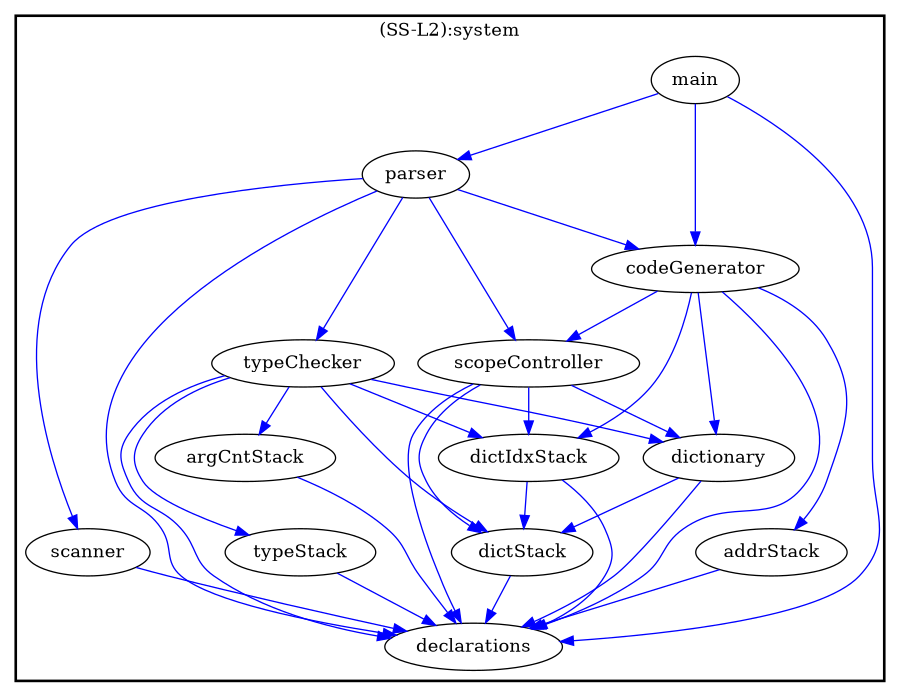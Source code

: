 /* ------------------------------------------------------------ */
/* created with bunch v3 */
/* Objective Function value = 1.0*/
/* ------------------------------------------------------------ */

digraph G {
size="6,6";

subgraph cluster99 {
label = "(SS-L2):system";
color = black;
style = bold;

"scanner"[label="scanner",shape=ellipse];
"parser"[label="parser",shape=ellipse];
"addrStack"[label="addrStack",shape=ellipse];
"main"[label="main",shape=ellipse];
"declarations"[label="declarations",shape=ellipse];
"codeGenerator"[label="codeGenerator",shape=ellipse];
"dictionary"[label="dictionary",shape=ellipse];
"scopeController"[label="scopeController",shape=ellipse];
"dictIdxStack"[label="dictIdxStack",shape=ellipse];
"dictStack"[label="dictStack",shape=ellipse];
"typeStack"[label="typeStack",shape=ellipse];
"typeChecker"[label="typeChecker",shape=ellipse];
"argCntStack"[label="argCntStack",shape=ellipse];
}

"parser" -> "scopeController" [color=blue,font=6];
"parser" -> "scanner" [color=blue,font=6];
"parser" -> "codeGenerator" [color=blue,font=6];
"parser" -> "typeChecker" [color=blue,font=6];
"parser" -> "declarations" [color=blue,font=6];
"codeGenerator" -> "scopeController" [color=blue,font=6];
"codeGenerator" -> "dictIdxStack" [color=blue,font=6];
"codeGenerator" -> "addrStack" [color=blue,font=6];
"codeGenerator" -> "declarations" [color=blue,font=6];
"codeGenerator" -> "dictionary" [color=blue,font=6];
"dictStack" -> "declarations" [color=blue,font=6];
"dictIdxStack" -> "declarations" [color=blue,font=6];
"dictIdxStack" -> "dictStack" [color=blue,font=6];
"scanner" -> "declarations" [color=blue,font=6];
"main" -> "codeGenerator" [color=blue,font=6];
"main" -> "declarations" [color=blue,font=6];
"main" -> "parser" [color=blue,font=6];
"typeChecker" -> "typeStack" [color=blue,font=6];
"typeChecker" -> "dictIdxStack" [color=blue,font=6];
"typeChecker" -> "argCntStack" [color=blue,font=6];
"typeChecker" -> "declarations" [color=blue,font=6];
"typeChecker" -> "dictStack" [color=blue,font=6];
"typeChecker" -> "dictionary" [color=blue,font=6];
"scopeController" -> "dictIdxStack" [color=blue,font=6];
"scopeController" -> "declarations" [color=blue,font=6];
"scopeController" -> "dictStack" [color=blue,font=6];
"scopeController" -> "dictionary" [color=blue,font=6];
"typeStack" -> "declarations" [color=blue,font=6];
"addrStack" -> "declarations" [color=blue,font=6];
"dictionary" -> "declarations" [color=blue,font=6];
"dictionary" -> "dictStack" [color=blue,font=6];
"argCntStack" -> "declarations" [color=blue,font=6];
}
